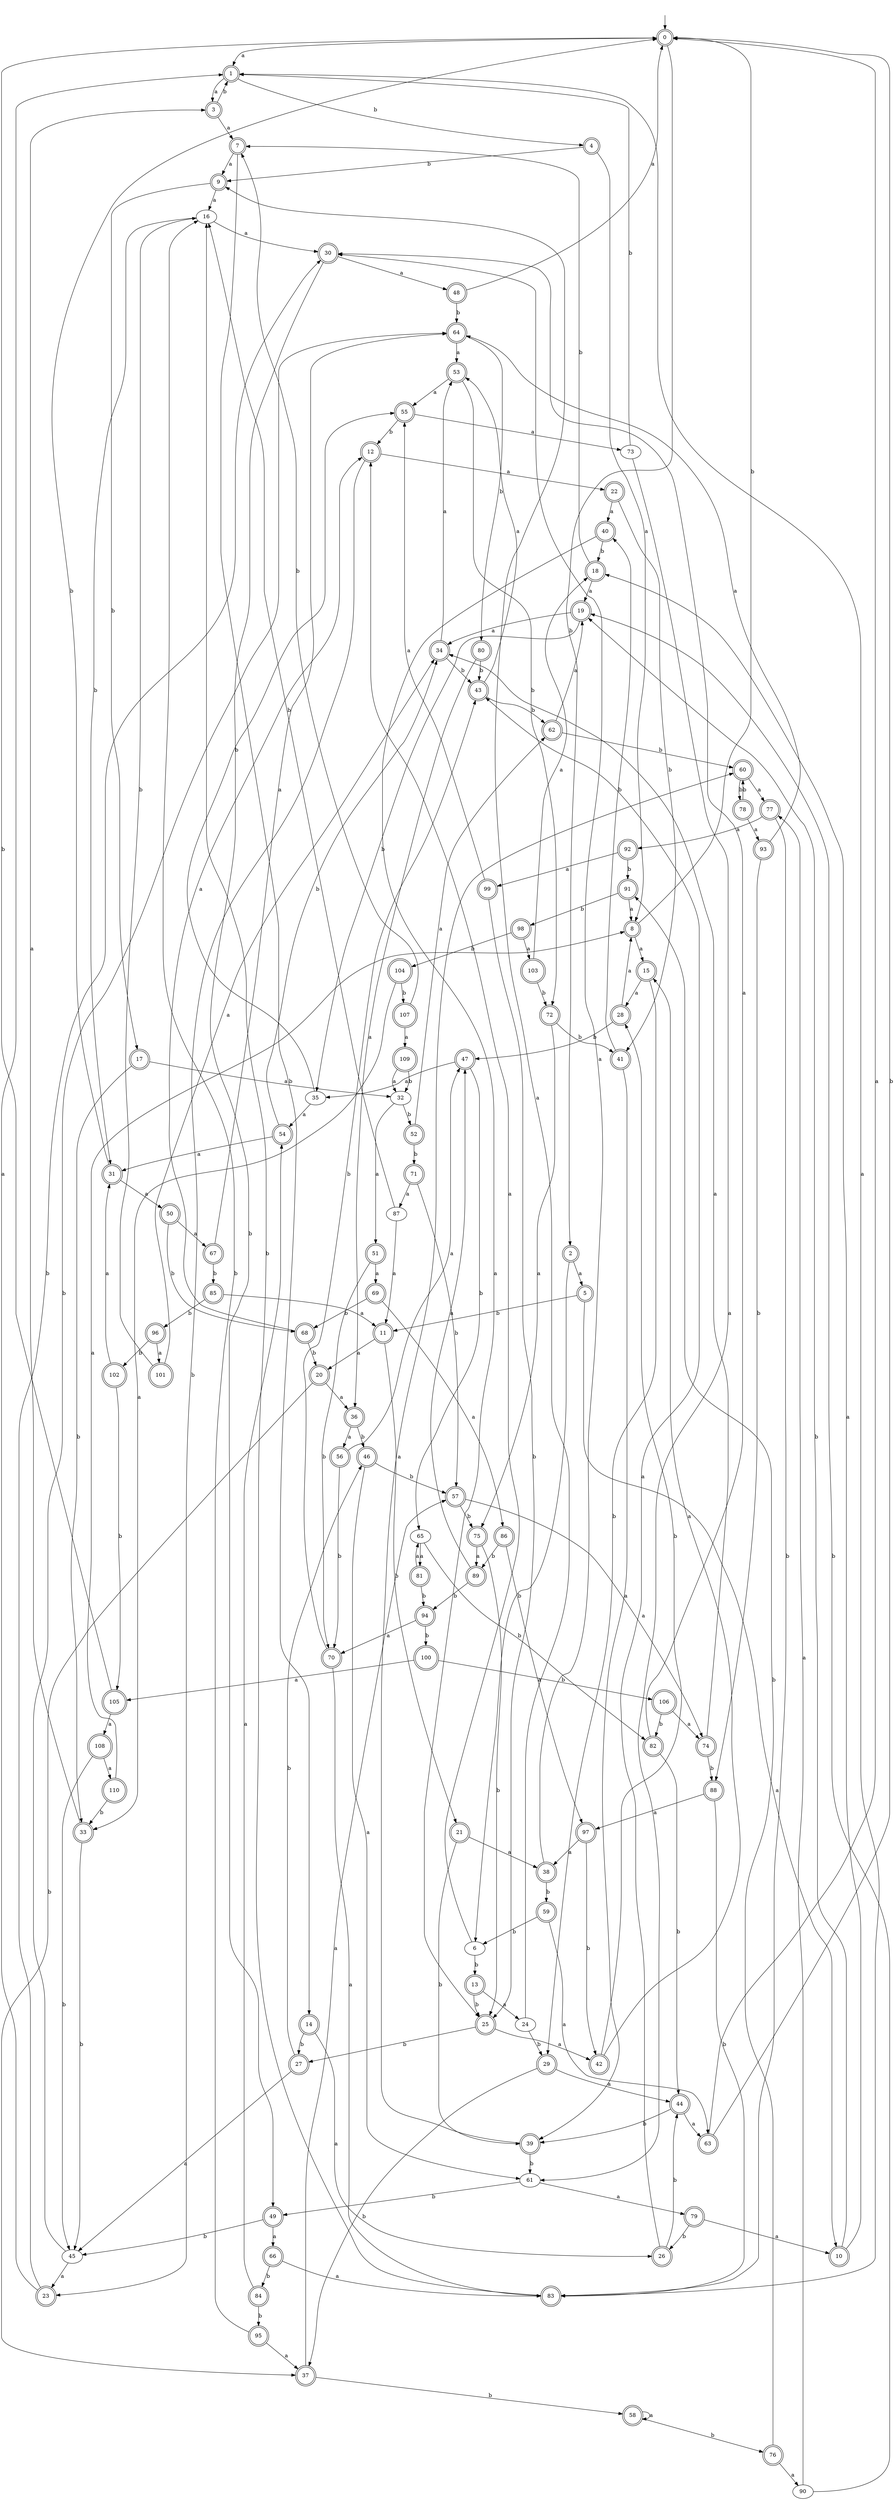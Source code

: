 digraph RandomDFA {
  __start0 [label="", shape=none];
  __start0 -> 0 [label=""];
  0 [shape=circle] [shape=doublecircle]
  0 -> 1 [label="a"]
  0 -> 2 [label="b"]
  1 [shape=doublecircle]
  1 -> 3 [label="a"]
  1 -> 4 [label="b"]
  2 [shape=doublecircle]
  2 -> 5 [label="a"]
  2 -> 6 [label="b"]
  3 [shape=doublecircle]
  3 -> 7 [label="a"]
  3 -> 1 [label="b"]
  4 [shape=doublecircle]
  4 -> 8 [label="a"]
  4 -> 9 [label="b"]
  5 [shape=doublecircle]
  5 -> 10 [label="a"]
  5 -> 11 [label="b"]
  6
  6 -> 12 [label="a"]
  6 -> 13 [label="b"]
  7 [shape=doublecircle]
  7 -> 9 [label="a"]
  7 -> 14 [label="b"]
  8 [shape=doublecircle]
  8 -> 15 [label="a"]
  8 -> 0 [label="b"]
  9 [shape=doublecircle]
  9 -> 16 [label="a"]
  9 -> 17 [label="b"]
  10 [shape=doublecircle]
  10 -> 18 [label="a"]
  10 -> 19 [label="b"]
  11 [shape=doublecircle]
  11 -> 20 [label="a"]
  11 -> 21 [label="b"]
  12 [shape=doublecircle]
  12 -> 22 [label="a"]
  12 -> 23 [label="b"]
  13 [shape=doublecircle]
  13 -> 24 [label="a"]
  13 -> 25 [label="b"]
  14 [shape=doublecircle]
  14 -> 26 [label="a"]
  14 -> 27 [label="b"]
  15 [shape=doublecircle]
  15 -> 28 [label="a"]
  15 -> 29 [label="b"]
  16
  16 -> 30 [label="a"]
  16 -> 31 [label="b"]
  17 [shape=doublecircle]
  17 -> 32 [label="a"]
  17 -> 33 [label="b"]
  18 [shape=doublecircle]
  18 -> 19 [label="a"]
  18 -> 7 [label="b"]
  19 [shape=doublecircle]
  19 -> 34 [label="a"]
  19 -> 35 [label="b"]
  20 [shape=doublecircle]
  20 -> 36 [label="a"]
  20 -> 37 [label="b"]
  21 [shape=doublecircle]
  21 -> 38 [label="a"]
  21 -> 39 [label="b"]
  22 [shape=doublecircle]
  22 -> 40 [label="a"]
  22 -> 41 [label="b"]
  23 [shape=doublecircle]
  23 -> 1 [label="a"]
  23 -> 30 [label="b"]
  24
  24 -> 9 [label="a"]
  24 -> 29 [label="b"]
  25 [shape=doublecircle]
  25 -> 42 [label="a"]
  25 -> 27 [label="b"]
  26 [shape=doublecircle]
  26 -> 43 [label="a"]
  26 -> 44 [label="b"]
  27 [shape=doublecircle]
  27 -> 45 [label="a"]
  27 -> 46 [label="b"]
  28 [shape=doublecircle]
  28 -> 8 [label="a"]
  28 -> 47 [label="b"]
  29 [shape=doublecircle]
  29 -> 44 [label="a"]
  29 -> 37 [label="b"]
  30 [shape=doublecircle]
  30 -> 48 [label="a"]
  30 -> 49 [label="b"]
  31 [shape=doublecircle]
  31 -> 50 [label="a"]
  31 -> 0 [label="b"]
  32
  32 -> 51 [label="a"]
  32 -> 52 [label="b"]
  33 [shape=doublecircle]
  33 -> 3 [label="a"]
  33 -> 45 [label="b"]
  34 [shape=doublecircle]
  34 -> 53 [label="a"]
  34 -> 43 [label="b"]
  35
  35 -> 54 [label="a"]
  35 -> 55 [label="b"]
  36 [shape=doublecircle]
  36 -> 56 [label="a"]
  36 -> 46 [label="b"]
  37 [shape=doublecircle]
  37 -> 57 [label="a"]
  37 -> 58 [label="b"]
  38 [shape=doublecircle]
  38 -> 30 [label="a"]
  38 -> 59 [label="b"]
  39 [shape=doublecircle]
  39 -> 60 [label="a"]
  39 -> 61 [label="b"]
  40 [shape=doublecircle]
  40 -> 25 [label="a"]
  40 -> 18 [label="b"]
  41 [shape=doublecircle]
  41 -> 39 [label="a"]
  41 -> 40 [label="b"]
  42 [shape=doublecircle]
  42 -> 15 [label="a"]
  42 -> 28 [label="b"]
  43 [shape=doublecircle]
  43 -> 53 [label="a"]
  43 -> 62 [label="b"]
  44 [shape=doublecircle]
  44 -> 63 [label="a"]
  44 -> 39 [label="b"]
  45
  45 -> 23 [label="a"]
  45 -> 64 [label="b"]
  46 [shape=doublecircle]
  46 -> 61 [label="a"]
  46 -> 57 [label="b"]
  47 [shape=doublecircle]
  47 -> 35 [label="a"]
  47 -> 65 [label="b"]
  48 [shape=doublecircle]
  48 -> 0 [label="a"]
  48 -> 64 [label="b"]
  49 [shape=doublecircle]
  49 -> 66 [label="a"]
  49 -> 45 [label="b"]
  50 [shape=doublecircle]
  50 -> 67 [label="a"]
  50 -> 68 [label="b"]
  51 [shape=doublecircle]
  51 -> 69 [label="a"]
  51 -> 70 [label="b"]
  52 [shape=doublecircle]
  52 -> 62 [label="a"]
  52 -> 71 [label="b"]
  53 [shape=doublecircle]
  53 -> 55 [label="a"]
  53 -> 72 [label="b"]
  54 [shape=doublecircle]
  54 -> 31 [label="a"]
  54 -> 34 [label="b"]
  55 [shape=doublecircle]
  55 -> 73 [label="a"]
  55 -> 12 [label="b"]
  56 [shape=doublecircle]
  56 -> 47 [label="a"]
  56 -> 70 [label="b"]
  57 [shape=doublecircle]
  57 -> 74 [label="a"]
  57 -> 75 [label="b"]
  58 [shape=doublecircle]
  58 -> 58 [label="a"]
  58 -> 76 [label="b"]
  59 [shape=doublecircle]
  59 -> 63 [label="a"]
  59 -> 6 [label="b"]
  60 [shape=doublecircle]
  60 -> 77 [label="a"]
  60 -> 78 [label="b"]
  61
  61 -> 79 [label="a"]
  61 -> 49 [label="b"]
  62 [shape=doublecircle]
  62 -> 19 [label="a"]
  62 -> 60 [label="b"]
  63 [shape=doublecircle]
  63 -> 0 [label="a"]
  63 -> 0 [label="b"]
  64 [shape=doublecircle]
  64 -> 53 [label="a"]
  64 -> 80 [label="b"]
  65
  65 -> 81 [label="a"]
  65 -> 82 [label="b"]
  66 [shape=doublecircle]
  66 -> 83 [label="a"]
  66 -> 84 [label="b"]
  67 [shape=doublecircle]
  67 -> 64 [label="a"]
  67 -> 85 [label="b"]
  68 [shape=doublecircle]
  68 -> 12 [label="a"]
  68 -> 20 [label="b"]
  69 [shape=doublecircle]
  69 -> 86 [label="a"]
  69 -> 68 [label="b"]
  70 [shape=doublecircle]
  70 -> 83 [label="a"]
  70 -> 43 [label="b"]
  71 [shape=doublecircle]
  71 -> 87 [label="a"]
  71 -> 57 [label="b"]
  72 [shape=doublecircle]
  72 -> 75 [label="a"]
  72 -> 41 [label="b"]
  73
  73 -> 61 [label="a"]
  73 -> 1 [label="b"]
  74 [shape=doublecircle]
  74 -> 34 [label="a"]
  74 -> 88 [label="b"]
  75 [shape=doublecircle]
  75 -> 89 [label="a"]
  75 -> 25 [label="b"]
  76 [shape=doublecircle]
  76 -> 90 [label="a"]
  76 -> 91 [label="b"]
  77 [shape=doublecircle]
  77 -> 92 [label="a"]
  77 -> 83 [label="b"]
  78 [shape=doublecircle]
  78 -> 93 [label="a"]
  78 -> 60 [label="b"]
  79 [shape=doublecircle]
  79 -> 10 [label="a"]
  79 -> 26 [label="b"]
  80 [shape=doublecircle]
  80 -> 36 [label="a"]
  80 -> 43 [label="b"]
  81 [shape=doublecircle]
  81 -> 65 [label="a"]
  81 -> 94 [label="b"]
  82 [shape=doublecircle]
  82 -> 30 [label="a"]
  82 -> 44 [label="b"]
  83 [shape=doublecircle]
  83 -> 1 [label="a"]
  83 -> 16 [label="b"]
  84 [shape=doublecircle]
  84 -> 54 [label="a"]
  84 -> 95 [label="b"]
  85 [shape=doublecircle]
  85 -> 11 [label="a"]
  85 -> 96 [label="b"]
  86 [shape=doublecircle]
  86 -> 97 [label="a"]
  86 -> 89 [label="b"]
  87
  87 -> 11 [label="a"]
  87 -> 16 [label="b"]
  88 [shape=doublecircle]
  88 -> 97 [label="a"]
  88 -> 83 [label="b"]
  89 [shape=doublecircle]
  89 -> 47 [label="a"]
  89 -> 94 [label="b"]
  90
  90 -> 77 [label="a"]
  90 -> 19 [label="b"]
  91 [shape=doublecircle]
  91 -> 8 [label="a"]
  91 -> 98 [label="b"]
  92 [shape=doublecircle]
  92 -> 99 [label="a"]
  92 -> 91 [label="b"]
  93 [shape=doublecircle]
  93 -> 64 [label="a"]
  93 -> 88 [label="b"]
  94 [shape=doublecircle]
  94 -> 70 [label="a"]
  94 -> 100 [label="b"]
  95 [shape=doublecircle]
  95 -> 37 [label="a"]
  95 -> 16 [label="b"]
  96 [shape=doublecircle]
  96 -> 101 [label="a"]
  96 -> 102 [label="b"]
  97 [shape=doublecircle]
  97 -> 38 [label="a"]
  97 -> 42 [label="b"]
  98 [shape=doublecircle]
  98 -> 103 [label="a"]
  98 -> 104 [label="b"]
  99 [shape=doublecircle]
  99 -> 55 [label="a"]
  99 -> 25 [label="b"]
  100 [shape=doublecircle]
  100 -> 105 [label="a"]
  100 -> 106 [label="b"]
  101 [shape=doublecircle]
  101 -> 34 [label="a"]
  101 -> 16 [label="b"]
  102 [shape=doublecircle]
  102 -> 31 [label="a"]
  102 -> 105 [label="b"]
  103 [shape=doublecircle]
  103 -> 18 [label="a"]
  103 -> 72 [label="b"]
  104 [shape=doublecircle]
  104 -> 33 [label="a"]
  104 -> 107 [label="b"]
  105 [shape=doublecircle]
  105 -> 108 [label="a"]
  105 -> 0 [label="b"]
  106 [shape=doublecircle]
  106 -> 74 [label="a"]
  106 -> 82 [label="b"]
  107 [shape=doublecircle]
  107 -> 109 [label="a"]
  107 -> 7 [label="b"]
  108 [shape=doublecircle]
  108 -> 110 [label="a"]
  108 -> 45 [label="b"]
  109 [shape=doublecircle]
  109 -> 32 [label="a"]
  109 -> 32 [label="b"]
  110 [shape=doublecircle]
  110 -> 8 [label="a"]
  110 -> 33 [label="b"]
}
